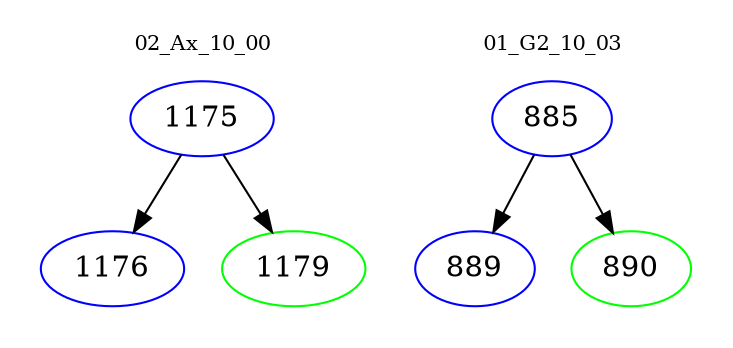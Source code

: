 digraph{
subgraph cluster_0 {
color = white
label = "02_Ax_10_00";
fontsize=10;
T0_1175 [label="1175", color="blue"]
T0_1175 -> T0_1176 [color="black"]
T0_1176 [label="1176", color="blue"]
T0_1175 -> T0_1179 [color="black"]
T0_1179 [label="1179", color="green"]
}
subgraph cluster_1 {
color = white
label = "01_G2_10_03";
fontsize=10;
T1_885 [label="885", color="blue"]
T1_885 -> T1_889 [color="black"]
T1_889 [label="889", color="blue"]
T1_885 -> T1_890 [color="black"]
T1_890 [label="890", color="green"]
}
}
